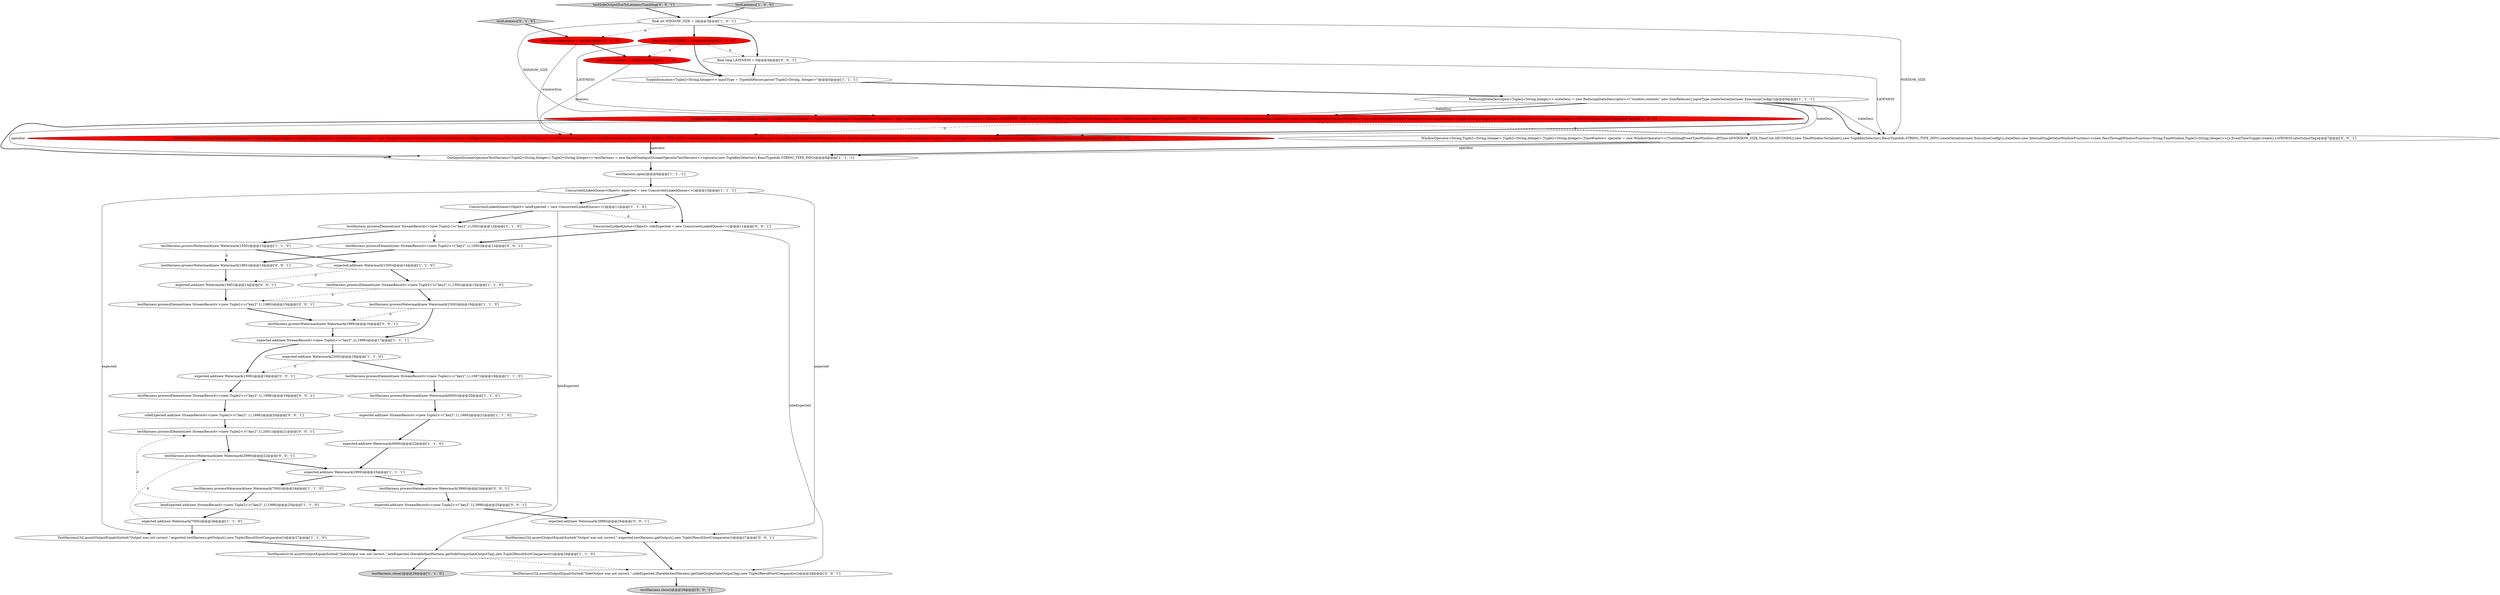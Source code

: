 digraph {
14 [style = filled, label = "expected.add(new Watermark(1500))@@@14@@@['1', '1', '0']", fillcolor = white, shape = ellipse image = "AAA0AAABBB1BBB"];
29 [style = filled, label = "final long lateness = 500@@@4@@@['0', '1', '0']", fillcolor = red, shape = ellipse image = "AAA1AAABBB2BBB"];
8 [style = filled, label = "TestHarnessUtil.assertOutputEqualsSorted(\"Output was not correct.\",expected,testHarness.getOutput(),new Tuple2ResultSortComparator())@@@27@@@['1', '1', '0']", fillcolor = white, shape = ellipse image = "AAA0AAABBB1BBB"];
26 [style = filled, label = "TestHarnessUtil.assertOutputEqualsSorted(\"SideOutput was not correct.\",lateExpected,(Iterable)testHarness.getSideOutput(lateOutputTag),new Tuple2ResultSortComparator())@@@28@@@['1', '1', '0']", fillcolor = white, shape = ellipse image = "AAA0AAABBB1BBB"];
9 [style = filled, label = "testHarness.processElement(new StreamRecord<>(new Tuple2<>(\"key2\",1),1997))@@@19@@@['1', '1', '0']", fillcolor = white, shape = ellipse image = "AAA0AAABBB1BBB"];
27 [style = filled, label = "testHarness.close()@@@29@@@['1', '1', '0']", fillcolor = lightgray, shape = ellipse image = "AAA0AAABBB1BBB"];
44 [style = filled, label = "testHarness.close()@@@29@@@['0', '0', '1']", fillcolor = lightgray, shape = ellipse image = "AAA0AAABBB3BBB"];
37 [style = filled, label = "testHarness.processElement(new StreamRecord<>(new Tuple2<>(\"key2\",1),2001))@@@21@@@['0', '0', '1']", fillcolor = white, shape = ellipse image = "AAA0AAABBB3BBB"];
15 [style = filled, label = "testHarness.processWatermark(new Watermark(7000))@@@24@@@['1', '1', '0']", fillcolor = white, shape = ellipse image = "AAA0AAABBB1BBB"];
43 [style = filled, label = "testHarness.processElement(new StreamRecord<>(new Tuple2<>(\"key2\",1),1000))@@@12@@@['0', '0', '1']", fillcolor = white, shape = ellipse image = "AAA0AAABBB3BBB"];
6 [style = filled, label = "ReducingStateDescriptor<Tuple2<String,Integer>> stateDesc = new ReducingStateDescriptor<>(\"window-contents\",new SumReducer(),inputType.createSerializer(new ExecutionConfig()))@@@6@@@['1', '1', '1']", fillcolor = white, shape = ellipse image = "AAA0AAABBB1BBB"];
10 [style = filled, label = "testHarness.processWatermark(new Watermark(2300))@@@16@@@['1', '1', '0']", fillcolor = white, shape = ellipse image = "AAA0AAABBB1BBB"];
24 [style = filled, label = "ConcurrentLinkedQueue<Object> lateExpected = new ConcurrentLinkedQueue<>()@@@11@@@['1', '1', '0']", fillcolor = white, shape = ellipse image = "AAA0AAABBB1BBB"];
2 [style = filled, label = "expected.add(new Watermark(2999))@@@23@@@['1', '1', '1']", fillcolor = white, shape = ellipse image = "AAA0AAABBB1BBB"];
51 [style = filled, label = "testHarness.processElement(new StreamRecord<>(new Tuple2<>(\"key2\",1),1980))@@@15@@@['0', '0', '1']", fillcolor = white, shape = ellipse image = "AAA0AAABBB3BBB"];
32 [style = filled, label = "TestHarnessUtil.assertOutputEqualsSorted(\"SideOutput was not correct.\",sideExpected,(Iterable)testHarness.getSideOutput(lateOutputTag),new Tuple2ResultSortComparator())@@@28@@@['0', '0', '1']", fillcolor = white, shape = ellipse image = "AAA0AAABBB3BBB"];
11 [style = filled, label = "expected.add(new Watermark(7000))@@@26@@@['1', '1', '0']", fillcolor = white, shape = ellipse image = "AAA0AAABBB1BBB"];
13 [style = filled, label = "ConcurrentLinkedQueue<Object> expected = new ConcurrentLinkedQueue<>()@@@10@@@['1', '1', '1']", fillcolor = white, shape = ellipse image = "AAA0AAABBB1BBB"];
30 [style = filled, label = "final int windowSize = 2@@@3@@@['0', '1', '0']", fillcolor = red, shape = ellipse image = "AAA1AAABBB2BBB"];
17 [style = filled, label = "WindowOperator<String,Tuple2<String,Integer>,Tuple2<String,Integer>,Tuple2<String,Integer>,TimeWindow> operator = new WindowOperator<>(TumblingEventTimeWindows.of(Time.of(WINDOW_SIZE,TimeUnit.SECONDS)),new TimeWindow.Serializer(),new TupleKeySelector(),BasicTypeInfo.STRING_TYPE_INFO.createSerializer(new ExecutionConfig()),stateDesc,new InternalSingleValueWindowFunction<>(new PassThroughWindowFunction<String,TimeWindow,Tuple2<String,Integer>>()),PurgingTrigger.of(EventTimeTrigger.create()),LATENESS,lateOutputTag)@@@7@@@['1', '0', '0']", fillcolor = red, shape = ellipse image = "AAA1AAABBB1BBB"];
18 [style = filled, label = "OneInputStreamOperatorTestHarness<Tuple2<String,Integer>,Tuple2<String,Integer>> testHarness = new KeyedOneInputStreamOperatorTestHarness<>(operator,new TupleKeySelector(),BasicTypeInfo.STRING_TYPE_INFO)@@@8@@@['1', '1', '1']", fillcolor = white, shape = ellipse image = "AAA0AAABBB1BBB"];
38 [style = filled, label = "expected.add(new Watermark(1999))@@@18@@@['0', '0', '1']", fillcolor = white, shape = ellipse image = "AAA0AAABBB3BBB"];
16 [style = filled, label = "expected.add(new StreamRecord<>(new Tuple2<>(\"key2\",2),1999))@@@17@@@['1', '1', '1']", fillcolor = white, shape = ellipse image = "AAA0AAABBB1BBB"];
35 [style = filled, label = "WindowOperator<String,Tuple2<String,Integer>,Tuple2<String,Integer>,Tuple2<String,Integer>,TimeWindow> operator = new WindowOperator<>(TumblingEventTimeWindows.of(Time.of(WINDOW_SIZE,TimeUnit.SECONDS)),new TimeWindow.Serializer(),new TupleKeySelector(),BasicTypeInfo.STRING_TYPE_INFO.createSerializer(new ExecutionConfig()),stateDesc,new InternalSingleValueWindowFunction<>(new PassThroughWindowFunction<String,TimeWindow,Tuple2<String,Integer>>()),EventTimeTrigger.create(),LATENESS,lateOutputTag)@@@7@@@['0', '0', '1']", fillcolor = white, shape = ellipse image = "AAA0AAABBB3BBB"];
36 [style = filled, label = "testHarness.processWatermark(new Watermark(3999))@@@24@@@['0', '0', '1']", fillcolor = white, shape = ellipse image = "AAA0AAABBB3BBB"];
34 [style = filled, label = "expected.add(new Watermark(3999))@@@26@@@['0', '0', '1']", fillcolor = white, shape = ellipse image = "AAA0AAABBB3BBB"];
48 [style = filled, label = "ConcurrentLinkedQueue<Object> sideExpected = new ConcurrentLinkedQueue<>()@@@11@@@['0', '0', '1']", fillcolor = white, shape = ellipse image = "AAA0AAABBB3BBB"];
1 [style = filled, label = "testHarness.processWatermark(new Watermark(6000))@@@20@@@['1', '1', '0']", fillcolor = white, shape = ellipse image = "AAA0AAABBB1BBB"];
21 [style = filled, label = "expected.add(new Watermark(6000))@@@22@@@['1', '1', '0']", fillcolor = white, shape = ellipse image = "AAA0AAABBB1BBB"];
41 [style = filled, label = "testHarness.processWatermark(new Watermark(1985))@@@13@@@['0', '0', '1']", fillcolor = white, shape = ellipse image = "AAA0AAABBB3BBB"];
25 [style = filled, label = "TypeInformation<Tuple2<String,Integer>> inputType = TypeInfoParser.parse(\"Tuple2<String, Integer>\")@@@5@@@['1', '1', '1']", fillcolor = white, shape = ellipse image = "AAA0AAABBB1BBB"];
46 [style = filled, label = "testSideOutputDueToLatenessTumbling['0', '0', '1']", fillcolor = lightgray, shape = diamond image = "AAA0AAABBB3BBB"];
23 [style = filled, label = "expected.add(new Watermark(2300))@@@18@@@['1', '1', '0']", fillcolor = white, shape = ellipse image = "AAA0AAABBB1BBB"];
7 [style = filled, label = "testHarness.processElement(new StreamRecord<>(new Tuple2<>(\"key2\",1),500))@@@12@@@['1', '1', '0']", fillcolor = white, shape = ellipse image = "AAA0AAABBB1BBB"];
39 [style = filled, label = "final long LATENESS = 0@@@4@@@['0', '0', '1']", fillcolor = white, shape = ellipse image = "AAA0AAABBB3BBB"];
47 [style = filled, label = "testHarness.processWatermark(new Watermark(2999))@@@22@@@['0', '0', '1']", fillcolor = white, shape = ellipse image = "AAA0AAABBB3BBB"];
12 [style = filled, label = "final int WINDOW_SIZE = 2@@@3@@@['1', '0', '1']", fillcolor = white, shape = ellipse image = "AAA0AAABBB1BBB"];
3 [style = filled, label = "testHarness.open()@@@9@@@['1', '1', '1']", fillcolor = white, shape = ellipse image = "AAA0AAABBB1BBB"];
0 [style = filled, label = "testHarness.processWatermark(new Watermark(1500))@@@13@@@['1', '1', '0']", fillcolor = white, shape = ellipse image = "AAA0AAABBB1BBB"];
4 [style = filled, label = "testHarness.processElement(new StreamRecord<>(new Tuple2<>(\"key2\",1),1300))@@@15@@@['1', '1', '0']", fillcolor = white, shape = ellipse image = "AAA0AAABBB1BBB"];
33 [style = filled, label = "testHarness.processWatermark(new Watermark(1999))@@@16@@@['0', '0', '1']", fillcolor = white, shape = ellipse image = "AAA0AAABBB3BBB"];
19 [style = filled, label = "expected.add(new StreamRecord<>(new Tuple2<>(\"key2\",1),1999))@@@21@@@['1', '1', '0']", fillcolor = white, shape = ellipse image = "AAA0AAABBB1BBB"];
22 [style = filled, label = "final long LATENESS = 500@@@4@@@['1', '0', '0']", fillcolor = red, shape = ellipse image = "AAA1AAABBB1BBB"];
42 [style = filled, label = "expected.add(new Watermark(1985))@@@14@@@['0', '0', '1']", fillcolor = white, shape = ellipse image = "AAA0AAABBB3BBB"];
49 [style = filled, label = "sideExpected.add(new StreamRecord<>(new Tuple2<>(\"key2\",1),1998))@@@20@@@['0', '0', '1']", fillcolor = white, shape = ellipse image = "AAA0AAABBB3BBB"];
31 [style = filled, label = "testLateness['0', '1', '0']", fillcolor = lightgray, shape = diamond image = "AAA0AAABBB2BBB"];
45 [style = filled, label = "TestHarnessUtil.assertOutputEqualsSorted(\"Output was not correct.\",expected,testHarness.getOutput(),new Tuple2ResultSortComparator())@@@27@@@['0', '0', '1']", fillcolor = white, shape = ellipse image = "AAA0AAABBB3BBB"];
40 [style = filled, label = "expected.add(new StreamRecord<>(new Tuple2<>(\"key2\",1),3999))@@@25@@@['0', '0', '1']", fillcolor = white, shape = ellipse image = "AAA0AAABBB3BBB"];
5 [style = filled, label = "lateExpected.add(new StreamRecord<>(new Tuple2<>(\"key2\",1),1998))@@@25@@@['1', '1', '0']", fillcolor = white, shape = ellipse image = "AAA0AAABBB1BBB"];
28 [style = filled, label = "WindowOperator<String,Tuple2<String,Integer>,Tuple2<String,Integer>,Tuple2<String,Integer>,TimeWindow> operator = new WindowOperator<>(TumblingEventTimeWindows.of(Time.of(windowSize,TimeUnit.SECONDS)),new TimeWindow.Serializer(),new TupleKeySelector(),BasicTypeInfo.STRING_TYPE_INFO.createSerializer(new ExecutionConfig()),stateDesc,new InternalSingleValueWindowFunction<>(new PassThroughWindowFunction<String,TimeWindow,Tuple2<String,Integer>>()),PurgingTrigger.of(EventTimeTrigger.create()),lateness,lateOutputTag)@@@7@@@['0', '1', '0']", fillcolor = red, shape = ellipse image = "AAA1AAABBB2BBB"];
50 [style = filled, label = "testHarness.processElement(new StreamRecord<>(new Tuple2<>(\"key2\",1),1998))@@@19@@@['0', '0', '1']", fillcolor = white, shape = ellipse image = "AAA0AAABBB3BBB"];
20 [style = filled, label = "testLateness['1', '0', '0']", fillcolor = lightgray, shape = diamond image = "AAA0AAABBB1BBB"];
23->38 [style = dashed, label="0"];
18->3 [style = bold, label=""];
4->51 [style = dashed, label="0"];
6->35 [style = bold, label=""];
17->35 [style = dashed, label="0"];
22->29 [style = dashed, label="0"];
25->6 [style = bold, label=""];
30->29 [style = bold, label=""];
21->2 [style = bold, label=""];
38->50 [style = bold, label=""];
17->28 [style = dashed, label="0"];
0->14 [style = bold, label=""];
48->43 [style = bold, label=""];
2->15 [style = bold, label=""];
31->30 [style = bold, label=""];
2->36 [style = bold, label=""];
12->17 [style = solid, label="WINDOW_SIZE"];
12->22 [style = bold, label=""];
12->35 [style = solid, label="WINDOW_SIZE"];
24->26 [style = solid, label="lateExpected"];
22->25 [style = bold, label=""];
33->16 [style = bold, label=""];
28->18 [style = bold, label=""];
35->18 [style = bold, label=""];
24->48 [style = dashed, label="0"];
6->17 [style = solid, label="stateDesc"];
7->43 [style = dashed, label="0"];
7->0 [style = bold, label=""];
40->34 [style = bold, label=""];
12->30 [style = dashed, label="0"];
50->49 [style = bold, label=""];
26->27 [style = bold, label=""];
0->41 [style = dashed, label="0"];
47->2 [style = bold, label=""];
14->42 [style = dashed, label="0"];
11->8 [style = bold, label=""];
5->11 [style = bold, label=""];
39->25 [style = bold, label=""];
9->1 [style = bold, label=""];
1->19 [style = bold, label=""];
24->7 [style = bold, label=""];
51->33 [style = bold, label=""];
5->37 [style = dashed, label="0"];
37->47 [style = bold, label=""];
14->4 [style = bold, label=""];
6->17 [style = bold, label=""];
4->10 [style = bold, label=""];
39->35 [style = solid, label="LATENESS"];
49->37 [style = bold, label=""];
36->40 [style = bold, label=""];
13->24 [style = bold, label=""];
26->32 [style = dashed, label="0"];
17->18 [style = solid, label="operator"];
45->32 [style = bold, label=""];
13->48 [style = bold, label=""];
35->18 [style = solid, label="operator"];
16->23 [style = bold, label=""];
42->51 [style = bold, label=""];
11->47 [style = dashed, label="0"];
10->16 [style = bold, label=""];
22->17 [style = solid, label="LATENESS"];
29->28 [style = solid, label="lateness"];
32->44 [style = bold, label=""];
43->41 [style = bold, label=""];
12->39 [style = bold, label=""];
13->45 [style = solid, label="expected"];
19->21 [style = bold, label=""];
28->18 [style = solid, label="operator"];
46->12 [style = bold, label=""];
34->45 [style = bold, label=""];
6->28 [style = solid, label="stateDesc"];
29->25 [style = bold, label=""];
8->26 [style = bold, label=""];
10->33 [style = dashed, label="0"];
13->8 [style = solid, label="expected"];
15->5 [style = bold, label=""];
48->32 [style = solid, label="sideExpected"];
20->12 [style = bold, label=""];
22->39 [style = dashed, label="0"];
3->13 [style = bold, label=""];
30->28 [style = solid, label="windowSize"];
6->35 [style = solid, label="stateDesc"];
23->9 [style = bold, label=""];
17->18 [style = bold, label=""];
16->38 [style = bold, label=""];
6->28 [style = bold, label=""];
41->42 [style = bold, label=""];
}
